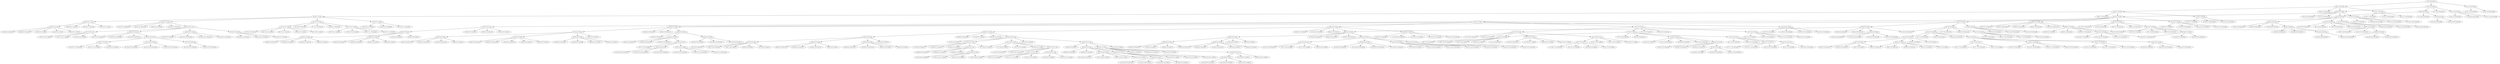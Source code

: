 strict digraph sapling14 {
overlap = none;
// 6: 5 1 1 1 1 1
18 [label="8 1 1 0 0 0 0 n:3"];
18 -> 806409
18 -> 465965
18 -> 806390
806409 [label="8 3 1 1 0 0 0 n:3"];
806409 -> 806634
806409 -> 466213
806409 -> 806633
806409 -> 806608
806634 [label="8 3 3 1 1 0 0 n:3"];
806634 -> 806689
806634 -> 466280
806634 -> 806688
806634 -> 806687
806689 [label="8 3 3 3 1 1 0 n:4"];
806689 -> 817964
806689 -> 817903
806689 -> 817843
806689 -> 817818
817964 [label="8 4 3 3 3 1 1 n:5"];
817964 -> 818010
817964 -> 818009
817964 -> 818008
817964 -> 818007
818010 [label="8 6 4 3 3 3 1 n:5"];
818010 -> 818226
818010 -> 818225
818010 -> 818224
818010 -> 818223
818010 -> 818222
818226 [label="8 6 6 4 3 3 3 h:(13,5)"];
818225 [label="8 8 6 4 3 3 1 h:(13,5)"];
818224 [label="9 8 6 3 3 3 1 h:(13,5)"];
818223 [label="11 8 4 3 3 3 1 h:(9,7)"];
818222 [label="13 6 4 3 3 3 1 h:(9,7)"];
818009 [label="8 8 4 3 3 1 1 h:(11,6)"];
818008 [label="9 8 3 3 3 1 1 h:(11,6)"];
818007 [label="13 4 3 3 3 1 1 h:(9,7)"];
817903 [label="8 5 3 3 3 1 0 n:5"];
817903 -> 817958
817903 -> 817957
817903 -> 817956
817903 -> 817955
817903 -> 817954
817958 [label="8 5 5 3 3 3 1 h:FN (0)"];
817957 [label="8 6 5 3 3 3 0 h:(14,5)"];
817956 [label="8 8 5 3 3 1 0 h:(14,5)"];
817955 [label="10 8 3 3 3 1 0 h:(11,6)"];
817954 [label="13 5 3 3 3 1 0 n:7"];
817954 -> 818265
817954 -> 818264
817954 -> 818263
817954 -> 818262
818265 [label="13 7 5 3 3 3 1 n:7"];
818265 -> 818392
818265 -> 818391
818265 -> 818390
818265 -> 818389
818392 [label="13 8 7 5 3 3 3 h:(14,4)"];
818391 [label="13 10 7 5 3 3 1 h:(9,6)"];
818390 [label="13 12 7 3 3 3 1 h:(9,6)"];
818389 [label="14 13 5 3 3 3 1 h:(9,6)"];
818264 [label="13 8 5 3 3 3 0 n:7"];
818264 -> 818392
818264 -> 818426
818264 -> 818425
818264 -> 818424
818426 [label="13 10 8 5 3 3 0 h:(14,4)"];
818425 [label="13 12 8 3 3 3 0 h:(11,5)"];
818424 [label="15 13 5 3 3 3 0 n:7"];
818424 -> 818510
818424 -> 818509
818424 -> 818508
818510 [label="15 13 7 5 3 3 3 n:7"];
818510 -> 818538
818510 -> 818537
818510 -> 818536
818538 [label="15 13 10 7 5 3 3 h:(14,3)"];
818537 [label="15 13 12 7 3 3 3 h:(8,5)"];
818536 [label="15 14 13 5 3 3 3 h:(8,5)"];
818509 [label="15 13 10 5 3 3 0 n:9"];
818509 -> 818561
818509 -> 818560
818509 -> 818559
818561 [label="15 13 10 9 5 3 3 h:(10,4)"];
818560 [label="15 13 12 10 5 3 0 h:(10,4)"];
818559 [label="15 14 13 10 3 3 0 h:(10,4)"];
818508 [label="15 13 12 3 3 3 0 n:9"];
818508 -> 818579
818508 -> 818578
818579 [label="15 13 12 9 3 3 3 h:(10,4)"];
818578 [label="15 13 12 12 3 3 0 h:(10,4)"];
818263 [label="13 10 5 3 3 1 0 n:9"];
818263 -> 818455
818263 -> 818454
818263 -> 818453
818263 -> 818452
818455 [label="13 10 9 5 3 3 1 h:(10,5)"];
818454 [label="13 10 10 5 3 3 0 h:(10,5)"];
818453 [label="13 12 10 5 3 1 0 h:(10,5)"];
818452 [label="14 13 10 3 3 1 0 h:(10,5)"];
818262 [label="13 12 3 3 3 1 0 n:9"];
818262 -> 818479
818262 -> 818478
818262 -> 818477
818479 [label="13 12 9 3 3 3 1 h:(10,5)"];
818478 [label="13 12 10 3 3 3 0 h:(10,5)"];
818477 [label="13 12 12 3 3 1 0 h:(10,5)"];
817843 [label="8 7 3 3 1 1 0 n:4"];
817843 -> 817902
817843 -> 817901
817843 -> 817900
817843 -> 817899
817843 -> 817898
817902 [label="8 7 4 3 3 1 1 n:5"];
817902 -> 818329
817902 -> 818328
817902 -> 818327
817902 -> 818326
817902 -> 818325
818329 [label="8 7 6 4 3 3 1 h:(13,5)"];
818328 [label="8 8 7 4 3 1 1 h:(12,5)"];
818327 [label="9 8 7 3 3 1 1 h:(12,5)"];
818326 [label="12 8 4 3 3 1 1 h:(9,7)"];
818325 [label="13 7 4 3 3 1 1 h:(9,7)"];
817901 [label="8 7 5 3 3 1 0 h:(14,5)"];
817900 [label="8 7 7 3 1 1 0 h:(12,5)"];
817899 [label="11 8 3 3 1 1 0 h:(11,6)"];
817898 [label="12 7 3 3 1 1 0 n:9"];
817898 -> 818356
817898 -> 818355
817898 -> 818354
817898 -> 818353
818356 [label="12 9 7 3 3 1 1 h:(10,6)"];
818355 [label="12 10 7 3 3 1 0 h:(10,6)"];
818354 [label="12 12 7 3 1 1 0 h:(10,6)"];
818353 [label="16 12 3 3 1 1 0 h:(10,6)"];
817818 [label="12 3 3 3 1 1 0 n:9"];
817818 -> 817842
817818 -> 817841
817818 -> 817840
817842 [label="12 9 3 3 3 1 1 h:(10,6)"];
817841 [label="12 10 3 3 3 1 0 h:(10,6)"];
817840 [label="12 12 3 3 1 1 0 h:(10,6)"];
466280 [label="8 4 3 3 1 0 0 n:3"];
466280 -> 508998
466280 -> 509598
466280 -> 510110
466280 -> 510363
466280 -> 510637
508998 [label="8 4 3 3 3 1 0 n:3"];
508998 -> 509066
508998 -> 509065
508998 -> 509064
508998 -> 509063
508998 -> 509062
509066 [label="8 4 3 3 3 3 1 n:5"];
509066 -> 512797
509066 -> 512796
509066 -> 512795
509066 -> 512794
512797 [label="8 6 4 3 3 3 3 n:5"];
512797 -> 516893
512797 -> 516858
512797 -> 516857
512797 -> 516856
516893 [label="8 8 6 4 3 3 3 n:6"];
516893 -> 516932
516893 -> 516931
516893 -> 516930
516893 -> 516929
516932 [label="9 8 8 6 4 3 3 h:(11,5)"];
516931 [label="10 8 8 6 3 3 3 h:(11,5)"];
516930 [label="12 8 8 4 3 3 3 h:(11,5)"];
516929 [label="14 8 6 4 3 3 3 h:(8,7)"];
516858 [label="9 8 6 3 3 3 3 n:6"];
516858 -> 516892
516858 -> 516891
516858 -> 516890
516858 -> 516889
516892 [label="9 9 8 6 3 3 3 h:(11,5)"];
516891 [label="12 9 8 3 3 3 3 h:(11,5)"];
516890 [label="14 9 6 3 3 3 3 h:(8,7)"];
516889 [label="15 8 6 3 3 3 3 h:(8,7)"];
516857 [label="11 8 4 3 3 3 3 h:(8,7)"];
516856 [label="13 6 4 3 3 3 3 h:(8,7)"];
512796 [label="8 8 4 3 3 3 1 h:(11,6)"];
512795 [label="9 8 3 3 3 3 1 h:(11,6)"];
512794 [label="13 4 3 3 3 3 1 h:(9,7)"];
509065 [label="8 4 4 3 3 3 0 n:5"];
509065 -> 511803
509065 -> 513720
509065 -> 513719
509065 -> 513718
511803 [label="8 5 4 4 3 3 3 n:5"];
511803 -> 515658
511803 -> 515613
511803 -> 515577
511803 -> 515576
515658 [label="8 8 5 4 4 3 3 n:6"];
515658 -> 515698
515658 -> 515697
515658 -> 515696
515658 -> 515695
515698 [label="9 8 8 5 4 4 3 h:(11,5)"];
515697 [label="10 8 8 5 4 3 3 h:(11,5)"];
515696 [label="11 8 8 4 4 3 3 h:(11,5)"];
515695 [label="14 8 5 4 4 3 3 h:(8,7)"];
515613 [label="9 8 5 4 3 3 3 n:6"];
515613 -> 515657
515613 -> 515656
515613 -> 515655
515613 -> 515654
515613 -> 515653
515657 [label="9 9 8 5 4 3 3 h:(11,5)"];
515656 [label="10 9 8 5 3 3 3 h:(11,5)"];
515655 [label="11 9 8 4 3 3 3 h:(11,5)"];
515654 [label="14 9 5 4 3 3 3 h:(8,7)"];
515653 [label="15 8 5 4 3 3 3 h:(8,7)"];
515577 [label="10 8 4 4 3 3 3 n:6"];
515577 -> 515612
515577 -> 515611
515577 -> 515610
515577 -> 515609
515612 [label="10 9 8 4 4 3 3 h:(11,5)"];
515611 [label="10 10 8 4 3 3 3 h:(9,6)"];
515610 [label="14 10 4 4 3 3 3 h:(8,7)"];
515609 [label="16 8 4 4 3 3 3 h:(8,7)"];
515576 [label="13 5 4 4 3 3 3 h:(8,7)"];
513720 [label="8 8 4 4 3 3 0 h:(11,6)"];
513719 [label="9 8 4 3 3 3 0 h:(11,6)"];
513718 [label="13 4 4 3 3 3 0 n:6"];
513718 -> 517321
513718 -> 517320
513718 -> 517319
517321 [label="13 6 4 4 3 3 3 h:(8,7)"];
517320 [label="13 9 4 4 3 3 0 n:6"];
517320 -> 519851
517320 -> 519850
517320 -> 519849
517320 -> 519848
519851 [label="13 9 6 4 4 3 3 h:(8,7)"];
519850 [label="13 9 9 4 4 3 0 h:(10,5)"];
519849 [label="13 10 9 4 3 3 0 h:(10,5)"];
519848 [label="15 13 4 4 3 3 0 n:7"];
519848 -> 520731
519848 -> 520730
519848 -> 520729
520731 [label="15 13 7 4 4 3 3 h:(8,6)"];
520730 [label="15 13 10 4 4 3 0 n:9"];
520730 -> 521397
520730 -> 521396
520730 -> 521395
521397 [label="15 13 10 9 4 4 3 h:(10,4)"];
521396 [label="15 13 12 10 4 4 0 h:(10,4)"];
521395 [label="15 13 13 10 4 3 0 h:(10,4)"];
520729 [label="15 13 11 4 3 3 0 n:9"];
520729 -> 521421
520729 -> 521420
520729 -> 521419
521421 [label="15 13 11 9 4 3 3 h:(10,4)"];
521420 [label="15 13 12 11 4 3 0 h:(10,4)"];
521419 [label="15 13 13 11 3 3 0 h:(10,4)"];
517319 [label="13 10 4 3 3 3 0 n:9"];
517319 -> 519875
517319 -> 519874
517319 -> 519873
519875 [label="13 10 9 4 3 3 3 h:(10,5)"];
519874 [label="13 12 10 4 3 3 0 h:(10,5)"];
519873 [label="13 13 10 3 3 3 0 h:(10,5)"];
509064 [label="8 6 4 3 3 1 0 n:3"];
509064 -> 512453
509064 -> 513263
509064 -> 514068
509064 -> 514067
509064 -> 514066
509064 -> 514031
512453 [label="8 6 4 3 3 3 1 n:3"];
512453 -> 511984
512453 -> 512516
512453 -> 512515
512453 -> 512450
512453 -> 512514
511984 [label="8 6 4 4 3 3 3 n:4"];
511984 -> 516018
511984 -> 515978
511984 -> 515942
511984 -> 515941
516018 [label="8 7 6 4 4 3 3 n:6"];
516018 -> 516063
516018 -> 516062
516018 -> 516061
516018 -> 516060
516018 -> 516059
516063 [label="9 8 7 6 4 4 3 h:(13,4)"];
516062 [label="10 8 7 6 4 3 3 h:(13,4)"];
516061 [label="12 8 7 4 4 3 3 h:(8,7)"];
516060 [label="13 8 6 4 4 3 3 h:(8,7)"];
516059 [label="14 7 6 4 4 3 3 h:(8,7)"];
515978 [label="8 8 6 4 3 3 3 n:6"];
515978 -> 516017
515978 -> 516016
515978 -> 516015
515978 -> 516014
516017 [label="9 8 8 6 4 3 3 h:(11,5)"];
516016 [label="10 8 8 6 3 3 3 h:(11,5)"];
516015 [label="12 8 8 4 3 3 3 h:(11,5)"];
516014 [label="14 8 6 4 3 3 3 h:(8,7)"];
515942 [label="10 8 4 4 3 3 3 n:6"];
515942 -> 515977
515942 -> 515976
515942 -> 515975
515942 -> 515974
515977 [label="10 9 8 4 4 3 3 h:(11,5)"];
515976 [label="10 10 8 4 3 3 3 h:(11,5)"];
515975 [label="14 10 4 4 3 3 3 h:(8,7)"];
515974 [label="16 8 4 4 3 3 3 h:(8,7)"];
515941 [label="12 6 4 4 3 3 3 h:(8,7)"];
512516 [label="8 6 6 4 3 3 1 h:(13,5)"];
512515 [label="8 7 6 3 3 3 1 h:(13,5)"];
512450 [label="9 8 4 3 3 3 1 h:(11,6)"];
512514 [label="11 6 4 3 3 3 1 n:3"];
512514 -> 516508
512514 -> 516447
512514 -> 516388
512514 -> 516387
512514 -> 516326
516508 [label="11 6 4 4 3 3 3 h:(8,7)"];
516447 [label="11 6 6 4 3 3 1 n:3"];
516447 -> 516507
516447 -> 516506
516447 -> 516445
516447 -> 516505
516447 -> 516385
516507 [label="11 6 6 4 4 3 3 h:(8,7)"];
516506 [label="11 6 6 6 4 3 1 h:(13,4)"];
516445 [label="11 7 6 6 3 3 1 h:(13,4)"];
516505 [label="11 9 6 4 3 3 1 h:(10,6)"];
516385 [label="14 6 6 4 3 3 1 n:5"];
516385 -> 518154
516385 -> 518153
516385 -> 518152
516385 -> 518151
518154 [label="14 6 6 6 4 3 3 h:(13,4)"];
518153 [label="14 8 6 6 4 3 1 h:(13,4)"];
518152 [label="14 9 6 6 3 3 1 h:(13,4)"];
518151 [label="14 11 6 4 3 3 1 n:8"];
518151 -> 520379
518151 -> 520378
518151 -> 520377
518151 -> 520376
520379 [label="14 11 9 6 4 3 3 h:(8,6)"];
520378 [label="14 11 11 6 4 3 1 h:(9,5)"];
520377 [label="14 12 11 6 3 3 1 h:(9,5)"];
520376 [label="14 14 11 4 3 3 1 h:(9,5)"];
516388 [label="11 7 6 3 3 3 1 n:3"];
516388 -> 516446
516388 -> 516445
516388 -> 516444
516388 -> 516443
516388 -> 516384
516446 [label="11 7 6 4 3 3 3 h:(8,7)"];
516444 [label="11 9 7 3 3 3 1 h:(10,6)"];
516443 [label="11 10 6 3 3 3 1 h:(9,6)"];
516384 [label="14 7 6 3 3 3 1 n:5"];
516384 -> 518432
516384 -> 518431
516384 -> 518430
516384 -> 518429
518432 [label="14 7 6 6 3 3 3 h:(13,4)"];
518431 [label="14 8 7 6 3 3 1 h:(13,4)"];
518430 [label="14 11 7 3 3 3 1 n:8"];
518430 -> 520404
518430 -> 520403
518430 -> 520402
520404 [label="14 11 9 7 3 3 3 h:(8,6)"];
520403 [label="14 11 11 7 3 3 1 h:(9,5)"];
520402 [label="15 14 11 3 3 3 1 h:(9,5)"];
518429 [label="14 12 6 3 3 3 1 n:8"];
518429 -> 520429
518429 -> 520377
518429 -> 520428
520429 [label="14 12 9 6 3 3 3 h:(8,6)"];
520428 [label="14 14 12 3 3 3 1 h:(9,5)"];
516387 [label="11 9 4 3 3 3 1 h:(10,6)"];
516326 [label="14 6 4 3 3 3 1 n:5"];
516326 -> 516374
516326 -> 516373
516326 -> 516372
516326 -> 516371
516374 [label="14 6 6 4 3 3 3 h:(8,7)"];
516373 [label="14 8 6 4 3 3 1 n:5"];
516373 -> 518766
516373 -> 518765
516373 -> 518764
516373 -> 518763
516373 -> 518762
518766 [label="14 8 6 6 4 3 3 h:(13,4)"];
518765 [label="14 8 8 6 4 3 1 h:(13,4)"];
518764 [label="14 9 8 6 3 3 1 h:(13,4)"];
518763 [label="14 11 8 4 3 3 1 n:8"];
518763 -> 520460
518763 -> 520459
518763 -> 520458
518763 -> 520457
520460 [label="14 11 9 8 4 3 3 h:(11,4)"];
520459 [label="14 11 11 8 4 3 1 h:(9,5)"];
520458 [label="14 12 11 8 3 3 1 h:(9,5)"];
520457 [label="16 14 11 4 3 3 1 h:(9,5)"];
518762 [label="14 13 6 4 3 3 1 n:7"];
518762 -> 520498
518762 -> 520497
518762 -> 520496
518762 -> 520495
520498 [label="14 13 8 6 4 3 3 n:7"];
520498 -> 521268
520498 -> 521267
520498 -> 521266
520498 -> 521265
521268 [label="14 13 10 8 6 4 3 h:(13,3)"];
521267 [label="14 13 11 8 6 3 3 h:(8,5)"];
521266 [label="14 13 13 8 4 3 3 h:(8,5)"];
521265 [label="15 14 13 6 4 3 3 h:(8,5)"];
520497 [label="14 13 10 6 4 3 1 h:(9,5)"];
520496 [label="14 13 11 6 3 3 1 h:(9,5)"];
520495 [label="14 13 13 4 3 3 1 h:(9,5)"];
516372 [label="14 9 6 3 3 3 1 n:5"];
516372 -> 518808
516372 -> 518764
516372 -> 518807
516372 -> 518806
518808 [label="14 9 6 6 3 3 3 h:(13,4)"];
518807 [label="14 11 9 3 3 3 1 h:(10,5)"];
518806 [label="14 14 6 3 3 3 1 n:7"];
518806 -> 520538
518806 -> 520537
518806 -> 520536
520538 [label="14 14 8 6 3 3 3 n:7"];
520538 -> 521294
520538 -> 521293
520538 -> 521292
521294 [label="14 14 10 8 6 3 3 h:(13,3)"];
521293 [label="14 14 13 8 3 3 3 h:(8,5)"];
521292 [label="15 14 14 6 3 3 3 h:(8,5)"];
520537 [label="14 14 10 6 3 3 1 h:(9,5)"];
520536 [label="14 14 13 3 3 3 1 h:(9,5)"];
516371 [label="14 11 4 3 3 3 1 h:(9,6)"];
513263 [label="8 6 4 4 3 3 0 n:4"];
513263 -> 513322
513263 -> 513321
513263 -> 513320
513263 -> 513319
513263 -> 513318
513322 [label="8 6 4 4 4 3 3 n:5"];
513322 -> 516976
513322 -> 516975
513322 -> 516974
513322 -> 516973
516976 [label="8 8 6 4 4 4 3 n:5"];
516976 -> 519090
516976 -> 519089
516976 -> 519088
516976 -> 519087
519090 [label="8 8 8 6 4 4 4 h:(13,4)"];
519089 [label="9 8 8 6 4 4 3 h:(11,5)"];
519088 [label="11 8 8 4 4 4 3 h:(8,7)"];
519087 [label="13 8 6 4 4 4 3 h:(8,7)"];
516975 [label="9 8 6 4 4 3 3 n:5"];
516975 -> 519089
516975 -> 519138
516975 -> 519137
516975 -> 519136
516975 -> 519135
519138 [label="9 9 8 6 4 3 3 h:(13,4)"];
519137 [label="11 9 8 4 4 3 3 h:(11,5)"];
519136 [label="13 9 6 4 4 3 3 h:(8,7)"];
519135 [label="14 8 6 4 4 3 3 h:(8,7)"];
516974 [label="11 8 4 4 4 3 3 h:(8,7)"];
516973 [label="13 6 4 4 4 3 3 h:(8,7)"];
513321 [label="8 7 6 4 4 3 0 h:(13,5)"];
513320 [label="8 8 6 4 3 3 0 h:(13,5)"];
513319 [label="10 8 4 4 3 3 0 h:(11,6)"];
513318 [label="12 6 4 4 3 3 0 n:7"];
513318 -> 517018
513318 -> 517017
513318 -> 517016
513318 -> 517015
517018 [label="12 7 6 4 4 3 3 n:7"];
517018 -> 519173
517018 -> 519172
517018 -> 519171
517018 -> 519170
519173 [label="12 10 7 6 4 4 3 h:(13,4)"];
519172 [label="12 11 7 6 4 3 3 h:(8,6)"];
519171 [label="13 12 7 4 4 3 3 h:(8,6)"];
519170 [label="14 12 6 4 4 3 3 h:(8,6)"];
517017 [label="12 10 6 4 4 3 0 n:9"];
517017 -> 519201
517017 -> 519200
517017 -> 519199
517017 -> 519198
519201 [label="12 10 9 6 4 4 3 h:(10,5)"];
519200 [label="12 12 10 6 4 4 0 h:(10,5)"];
519199 [label="13 12 10 6 4 3 0 h:(10,5)"];
519198 [label="15 12 10 4 4 3 0 h:(10,5)"];
517016 [label="12 11 6 4 3 3 0 n:9"];
517016 -> 519229
517016 -> 519228
517016 -> 519227
517016 -> 519226
519229 [label="12 11 9 6 4 3 3 h:(10,5)"];
519228 [label="12 12 11 6 4 3 0 h:(10,5)"];
519227 [label="13 12 11 6 3 3 0 h:(10,5)"];
519226 [label="15 12 11 4 3 3 0 h:(10,5)"];
517015 [label="13 12 4 4 3 3 0 n:9"];
517015 -> 519253
517015 -> 519252
517015 -> 519251
519253 [label="13 12 9 4 4 3 3 h:(10,5)"];
519252 [label="13 12 12 4 4 3 0 h:(10,5)"];
519251 [label="13 13 12 4 3 3 0 h:(10,5)"];
514068 [label="8 6 6 4 3 1 0 h:(13,5)"];
514067 [label="8 7 6 3 3 1 0 h:(13,5)"];
514066 [label="9 8 4 3 3 1 0 h:(11,6)"];
514031 [label="11 6 4 3 3 1 0 n:9"];
514031 -> 514065
514031 -> 514064
514031 -> 514063
514031 -> 514062
514031 -> 514061
514065 [label="11 9 6 4 3 3 1 h:(10,6)"];
514064 [label="11 10 6 4 3 3 0 h:(10,6)"];
514063 [label="12 11 6 4 3 1 0 h:(10,6)"];
514062 [label="13 11 6 3 3 1 0 h:(10,6)"];
514061 [label="15 11 4 3 3 1 0 h:(10,6)"];
509063 [label="8 7 3 3 3 1 0 n:4"];
509063 -> 512801
509063 -> 513470
509063 -> 514477
509063 -> 514476
509063 -> 514449
512801 [label="8 7 4 3 3 3 1 n:4"];
512801 -> 511887
512801 -> 512858
512801 -> 512857
512801 -> 512856
512801 -> 512855
511887 [label="8 7 5 4 3 3 3 n:6"];
511887 -> 517493
511887 -> 517492
511887 -> 517491
511887 -> 517490
511887 -> 517489
517493 [label="9 8 7 5 4 3 3 h:(14,4)"];
517492 [label="10 8 7 5 3 3 3 h:(14,4)"];
517491 [label="11 8 7 4 3 3 3 h:(8,7)"];
517490 [label="13 8 5 4 3 3 3 h:(8,7)"];
517489 [label="14 7 5 4 3 3 3 h:(8,7)"];
512858 [label="8 7 7 4 3 3 1 h:(12,5)"];
512857 [label="8 8 7 3 3 3 1 h:(12,5)"];
512856 [label="11 8 4 3 3 3 1 n:8"];
512856 -> 517524
512856 -> 517523
512856 -> 517522
512856 -> 517521
517524 [label="11 9 8 4 3 3 3 h:(11,5)"];
517523 [label="11 11 8 4 3 3 1 h:(9,6)"];
517522 [label="12 11 8 3 3 3 1 h:(9,6)"];
517521 [label="16 11 4 3 3 3 1 h:(9,6)"];
512855 [label="12 7 4 3 3 3 1 n:7"];
512855 -> 517561
512855 -> 517560
512855 -> 517559
512855 -> 517558
517561 [label="12 8 7 4 3 3 3 n:7"];
517561 -> 519908
517561 -> 519907
517561 -> 519906
517561 -> 519905
519908 [label="12 10 8 7 4 3 3 h:(12,4)"];
519907 [label="12 11 8 7 3 3 3 h:(8,6)"];
519906 [label="14 12 8 4 3 3 3 h:(8,6)"];
519905 [label="15 12 7 4 3 3 3 h:(8,6)"];
517560 [label="12 10 7 4 3 3 1 h:(9,6)"];
517559 [label="12 11 7 3 3 3 1 h:(9,6)"];
517558 [label="14 12 4 3 3 3 1 h:(9,6)"];
513470 [label="8 7 5 3 3 3 0 n:4"];
513470 -> 511887
513470 -> 513524
513470 -> 513468
513470 -> 513523
513470 -> 513522
513524 [label="8 7 7 5 3 3 0 h:(14,4)"];
513468 [label="9 8 7 3 3 3 0 h:(12,5)"];
513523 [label="11 8 5 3 3 3 0 n:4"];
513523 -> 517633
513523 -> 517632
513523 -> 517631
513523 -> 517630
513523 -> 517629
517633 [label="11 8 5 4 3 3 3 h:(8,7)"];
517632 [label="11 8 7 5 3 3 0 h:(14,4)"];
517631 [label="11 9 8 3 3 3 0 h:(10,6)"];
517630 [label="12 11 5 3 3 3 0 h:(10,6)"];
517629 [label="15 8 5 3 3 3 0 n:5"];
517629 -> 519953
517629 -> 519952
517629 -> 519951
517629 -> 519950
519953 [label="15 8 5 5 3 3 3 h:(14,4)"];
519952 [label="15 8 8 5 3 3 0 h:(11,5)"];
519951 [label="15 10 8 3 3 3 0 h:(11,5)"];
519950 [label="15 13 5 3 3 3 0 n:6"];
519950 -> 520770
519950 -> 520769
519950 -> 520768
520770 [label="15 13 6 5 3 3 3 h:(8,6)"];
520769 [label="15 13 9 5 3 3 0 h:(10,5)"];
520768 [label="15 13 11 3 3 3 0 h:(10,5)"];
513522 [label="12 7 5 3 3 3 0 n:7"];
513522 -> 517669
513522 -> 517668
513522 -> 517667
513522 -> 517666
517669 [label="12 7 7 5 3 3 3 h:(14,4)"];
517668 [label="12 10 7 5 3 3 0 h:(14,4)"];
517667 [label="12 12 7 3 3 3 0 n:7"];
517667 -> 520068
517667 -> 520067
517667 -> 520066
520068 [label="12 12 7 7 3 3 3 h:(12,4)"];
520067 [label="12 12 10 7 3 3 0 h:(12,4)"];
520066 [label="14 12 12 3 3 3 0 h:(10,5)"];
517666 [label="14 12 5 3 3 3 0 n:7"];
517666 -> 520098
517666 -> 520097
517666 -> 520066
520098 [label="14 12 7 5 3 3 3 h:(8,6)"];
520097 [label="14 12 10 5 3 3 0 h:(10,5)"];
514477 [label="8 7 7 3 3 1 0 h:(12,5)"];
514476 [label="11 8 3 3 3 1 0 h:(11,6)"];
514449 [label="12 7 3 3 3 1 0 n:9"];
514449 -> 512588
514449 -> 514475
514449 -> 514474
514449 -> 514473
512588 [label="12 9 7 3 3 3 1 h:(10,6)"];
514475 [label="12 10 7 3 3 3 0 h:(10,6)"];
514474 [label="12 12 7 3 3 1 0 h:(10,6)"];
514473 [label="16 12 3 3 3 1 0 h:(10,6)"];
509062 [label="11 4 3 3 3 1 0 n:9"];
509062 -> 514566
509062 -> 514565
509062 -> 514564
509062 -> 514563
514566 [label="11 9 4 3 3 3 1 h:(10,6)"];
514565 [label="11 10 4 3 3 3 0 h:(10,6)"];
514564 [label="12 11 4 3 3 1 0 h:(10,6)"];
514563 [label="13 11 3 3 3 1 0 h:(10,6)"];
509598 [label="8 4 4 3 3 0 0 n:3"];
509598 -> 509065
509598 -> 509652
509598 -> 509651
509598 -> 509650
509652 [label="8 6 4 4 3 0 0 n:3"];
509652 -> 513263
509652 -> 514743
509652 -> 514742
509652 -> 514741
509652 -> 514712
514743 [label="8 6 6 4 4 0 0 h:(13,5)"];
514742 [label="8 7 6 4 3 0 0 h:(13,5)"];
514741 [label="9 8 4 4 3 0 0 h:(11,6)"];
514712 [label="11 6 4 4 3 0 0 n:9"];
514712 -> 514740
514712 -> 514739
514712 -> 514738
514712 -> 514737
514740 [label="11 9 6 4 4 3 0 h:(10,6)"];
514739 [label="12 11 6 4 4 0 0 h:(10,6)"];
514738 [label="13 11 6 4 3 0 0 h:(10,6)"];
514737 [label="15 11 4 4 3 0 0 h:(10,6)"];
509651 [label="8 7 4 3 3 0 0 n:3"];
509651 -> 513614
509651 -> 514742
509651 -> 515089
509651 -> 515088
509651 -> 515060
513614 [label="8 7 4 3 3 3 0 n:4"];
513614 -> 511980
513614 -> 513670
513614 -> 513669
513614 -> 513668
513614 -> 513667
511980 [label="8 7 4 4 3 3 3 n:5"];
511980 -> 517227
511980 -> 517226
511980 -> 517225
511980 -> 517224
517227 [label="8 8 7 4 4 3 3 n:5"];
517227 -> 519663
517227 -> 519662
517227 -> 519661
517227 -> 519660
519663 [label="8 8 8 7 4 4 3 h:(11,5)"];
519662 [label="9 8 8 7 4 3 3 h:(11,5)"];
519661 [label="12 8 8 4 4 3 3 h:(11,5)"];
519660 [label="13 8 7 4 4 3 3 h:(8,7)"];
517226 [label="9 8 7 4 3 3 3 n:5"];
517226 -> 519662
517226 -> 519710
517226 -> 519709
517226 -> 519708
517226 -> 519707
519710 [label="9 9 8 7 3 3 3 h:(11,5)"];
519709 [label="12 9 8 4 3 3 3 h:(11,5)"];
519708 [label="13 9 7 4 3 3 3 h:(8,7)"];
519707 [label="14 8 7 4 3 3 3 h:(8,7)"];
517225 [label="12 8 4 4 3 3 3 h:(8,7)"];
517224 [label="13 7 4 4 3 3 3 h:(8,7)"];
513670 [label="8 7 7 4 3 3 0 h:(12,5)"];
513669 [label="8 8 7 3 3 3 0 h:(12,5)"];
513668 [label="11 8 4 3 3 3 0 h:(11,6)"];
513667 [label="12 7 4 3 3 3 0 n:7"];
513667 -> 517268
513667 -> 517267
513667 -> 517266
513667 -> 517265
517268 [label="12 7 7 4 3 3 3 n:7"];
517268 -> 519739
517268 -> 519738
517268 -> 519737
519739 [label="12 10 7 7 4 3 3 h:(12,4)"];
519738 [label="12 11 7 7 3 3 3 h:(12,4)"];
519737 [label="14 12 7 4 3 3 3 h:(8,6)"];
517267 [label="12 10 7 4 3 3 0 n:9"];
517267 -> 519766
517267 -> 519765
517267 -> 519764
517267 -> 519763
519766 [label="12 10 9 7 4 3 3 h:(10,5)"];
519765 [label="12 12 10 7 4 3 0 h:(10,5)"];
519764 [label="13 12 10 7 3 3 0 h:(10,5)"];
519763 [label="16 12 10 4 3 3 0 h:(10,5)"];
517266 [label="12 11 7 3 3 3 0 n:9"];
517266 -> 519787
517266 -> 519786
517266 -> 519785
519787 [label="12 11 9 7 3 3 3 h:(10,5)"];
519786 [label="12 12 11 7 3 3 0 h:(10,5)"];
519785 [label="16 12 11 3 3 3 0 h:(10,5)"];
517265 [label="14 12 4 3 3 3 0 n:9"];
517265 -> 519811
517265 -> 519810
517265 -> 519809
519811 [label="14 12 9 4 3 3 3 h:(10,5)"];
519810 [label="14 12 12 4 3 3 0 h:(10,5)"];
519809 [label="14 13 12 3 3 3 0 h:(10,5)"];
515089 [label="8 7 7 3 3 0 0 h:(12,5)"];
515088 [label="10 8 4 3 3 0 0 h:(11,6)"];
515060 [label="11 7 4 3 3 0 0 n:9"];
515060 -> 515087
515060 -> 515086
515060 -> 515085
515060 -> 515084
515087 [label="11 9 7 4 3 3 0 h:(10,6)"];
515086 [label="12 11 7 4 3 0 0 h:(10,6)"];
515085 [label="13 11 7 3 3 0 0 h:(10,6)"];
515084 [label="16 11 4 3 3 0 0 h:(10,6)"];
509650 [label="11 4 4 3 3 0 0 n:9"];
509650 -> 515141
509650 -> 515140
509650 -> 515139
515141 [label="11 9 4 4 3 3 0 h:(10,6)"];
515140 [label="12 11 4 4 3 0 0 h:(10,6)"];
515139 [label="13 11 4 3 3 0 0 h:(10,6)"];
510110 [label="8 6 4 3 1 0 0 n:5"];
510110 -> 509200
510110 -> 510173
510110 -> 510172
510110 -> 510171
510110 -> 510170
510110 -> 510169
509200 [label="8 6 5 4 3 1 0 h:(14,5)"];
510173 [label="8 6 6 4 3 0 0 h:(13,5)"];
510172 [label="8 8 6 4 1 0 0 h:(11,6)"];
510171 [label="9 8 6 3 1 0 0 h:(11,6)"];
510170 [label="11 8 4 3 1 0 0 h:(11,6)"];
510169 [label="13 6 4 3 1 0 0 n:6"];
510169 -> 515193
510169 -> 515192
510169 -> 515191
510169 -> 515190
510169 -> 515189
515193 [label="13 6 6 4 3 1 0 h:(13,5)"];
515192 [label="13 7 6 4 3 0 0 h:(13,5)"];
515191 [label="13 9 6 4 1 0 0 h:(13,5)"];
515190 [label="13 10 6 3 1 0 0 h:(13,5)"];
515189 [label="13 12 4 3 1 0 0 n:9"];
515189 -> 517715
515189 -> 517714
515189 -> 517713
515189 -> 517712
517715 [label="13 12 9 4 3 1 0 h:(10,5)"];
517714 [label="13 12 10 4 3 0 0 h:(10,5)"];
517713 [label="13 12 12 4 1 0 0 h:(10,5)"];
517712 [label="13 13 12 3 1 0 0 h:(10,5)"];
510363 [label="8 7 3 3 1 0 0 n:5"];
510363 -> 509121
510363 -> 510415
510363 -> 510414
510363 -> 510413
510363 -> 510412
509121 [label="8 7 5 3 3 1 0 h:(14,5)"];
510415 [label="8 7 6 3 3 0 0 h:(13,5)"];
510414 [label="8 8 7 3 1 0 0 h:(11,6)"];
510413 [label="12 8 3 3 1 0 0 h:(11,6)"];
510412 [label="13 7 3 3 1 0 0 n:6"];
510412 -> 515362
510412 -> 515361
510412 -> 515360
510412 -> 515359
515362 [label="13 7 6 3 3 1 0 h:(13,5)"];
515361 [label="13 7 7 3 3 0 0 h:(12,5)"];
515360 [label="13 9 7 3 1 0 0 h:(12,5)"];
515359 [label="13 13 3 3 1 0 0 n:9"];
515359 -> 517923
515359 -> 517922
515359 -> 517712
517923 [label="13 13 9 3 3 1 0 h:(10,5)"];
517922 [label="13 13 10 3 3 0 0 h:(10,5)"];
510637 [label="11 4 3 3 1 0 0 n:9"];
510637 -> 510667
510637 -> 510666
510637 -> 510665
510637 -> 510664
510667 [label="11 9 4 3 3 1 0 h:(10,6)"];
510666 [label="11 10 4 3 3 0 0 h:(10,6)"];
510665 [label="12 11 4 3 1 0 0 h:(10,6)"];
510664 [label="13 11 3 3 1 0 0 h:(10,6)"];
806688 [label="8 6 3 1 1 0 0 h:(13,6)"];
806687 [label="11 3 3 1 1 0 0 n:9"];
806687 -> 818172
806687 -> 818171
806687 -> 818170
818172 [label="11 9 3 3 1 1 0 h:(10,6)"];
818171 [label="11 10 3 3 1 0 0 h:(10,6)"];
818170 [label="12 11 3 1 1 0 0 h:(10,6)"];
466213 [label="8 4 3 1 0 0 0 n:3"];
466213 -> 466280
466213 -> 466212
466213 -> 466279
466213 -> 466278
466213 -> 466277
466212 [label="8 4 4 3 0 0 0 n:3"];
466212 -> 509598
466212 -> 510895
466212 -> 511121
466212 -> 511351
510895 [label="8 6 4 4 0 0 0 n:5"];
510895 -> 509774
510895 -> 510938
510895 -> 510937
510895 -> 510936
509774 [label="8 6 5 4 4 0 0 h:(14,5)"];
510938 [label="9 8 6 4 0 0 0 h:(13,5)"];
510937 [label="11 8 4 4 0 0 0 h:(11,6)"];
510936 [label="13 6 4 4 0 0 0 n:6"];
510936 -> 515402
510936 -> 515401
510936 -> 515400
515402 [label="13 6 6 4 4 0 0 h:(13,5)"];
515401 [label="13 10 6 4 0 0 0 h:(13,5)"];
515400 [label="13 12 4 4 0 0 0 n:9"];
515400 -> 517941
515400 -> 517940
517941 [label="13 12 9 4 4 0 0 h:(10,5)"];
517940 [label="13 13 12 4 0 0 0 h:(10,5)"];
511121 [label="8 7 4 3 0 0 0 n:5"];
511121 -> 509707
511121 -> 511172
511121 -> 511171
511121 -> 511170
511121 -> 511169
509707 [label="8 7 5 4 3 0 0 h:(14,5)"];
511172 [label="8 8 7 4 0 0 0 h:(11,6)"];
511171 [label="9 8 7 3 0 0 0 h:(11,6)"];
511170 [label="12 8 4 3 0 0 0 h:(11,6)"];
511169 [label="13 7 4 3 0 0 0 n:6"];
511169 -> 515192
511169 -> 515486
511169 -> 515485
511169 -> 515484
515486 [label="13 9 7 4 0 0 0 h:(12,5)"];
515485 [label="13 10 7 3 0 0 0 h:(12,5)"];
515484 [label="13 13 4 3 0 0 0 n:9"];
515484 -> 518064
515484 -> 517940
515484 -> 518063
518064 [label="13 13 9 4 3 0 0 h:(10,5)"];
518063 [label="13 13 13 3 0 0 0 h:(10,5)"];
511351 [label="11 4 4 3 0 0 0 n:9"];
511351 -> 511375
511351 -> 511374
511351 -> 511373
511375 [label="11 9 4 4 3 0 0 h:(10,6)"];
511374 [label="12 11 4 4 0 0 0 h:(10,6)"];
511373 [label="13 11 4 3 0 0 0 h:(10,6)"];
466279 [label="8 6 4 1 0 0 0 h:(13,6)"];
466278 [label="8 7 3 1 0 0 0 h:(12,6)"];
466277 [label="11 4 3 1 0 0 0 n:9"];
466277 -> 511677
466277 -> 511676
466277 -> 511675
466277 -> 511674
511677 [label="11 9 4 3 1 0 0 h:(10,6)"];
511676 [label="11 10 4 3 0 0 0 h:(10,6)"];
511675 [label="12 11 4 1 0 0 0 h:(10,6)"];
511674 [label="13 11 3 1 0 0 0 h:(10,6)"];
806633 [label="8 6 1 1 0 0 0 h:(13,6)"];
806608 [label="11 3 1 1 0 0 0 n:9"];
806608 -> 806632
806608 -> 806631
806608 -> 806630
806632 [label="11 9 3 1 1 0 0 h:(10,6)"];
806631 [label="11 10 3 1 0 0 0 h:(10,6)"];
806630 [label="12 11 1 1 0 0 0 h:(10,6)"];
465965 [label="8 4 1 0 0 0 0 n:3"];
465965 -> 466213
465965 -> 466168
465965 -> 466167
465965 -> 466142
466168 [label="8 4 4 0 0 0 0 n:3"];
466168 -> 466212
466168 -> 466211
466168 -> 466210
466211 [label="8 7 4 0 0 0 0 h:(12,6)"];
466210 [label="11 4 4 0 0 0 0 n:9"];
466210 -> 511764
466210 -> 511763
511764 [label="11 9 4 4 0 0 0 h:(10,6)"];
511763 [label="13 11 4 0 0 0 0 h:(10,6)"];
466167 [label="8 7 1 0 0 0 0 h:(12,6)"];
466142 [label="11 4 1 0 0 0 0 n:9"];
466142 -> 466166
466142 -> 466165
466142 -> 466164
466166 [label="11 9 4 1 0 0 0 h:(10,6)"];
466165 [label="11 10 4 0 0 0 0 h:(10,6)"];
466164 [label="13 11 1 0 0 0 0 h:(10,6)"];
806390 [label="11 1 1 0 0 0 0 n:9"];
806390 -> 806408
806390 -> 806407
806408 [label="11 9 1 1 0 0 0 h:(10,6)"];
806407 [label="11 10 1 0 0 0 0 h:(10,6)"];
}
